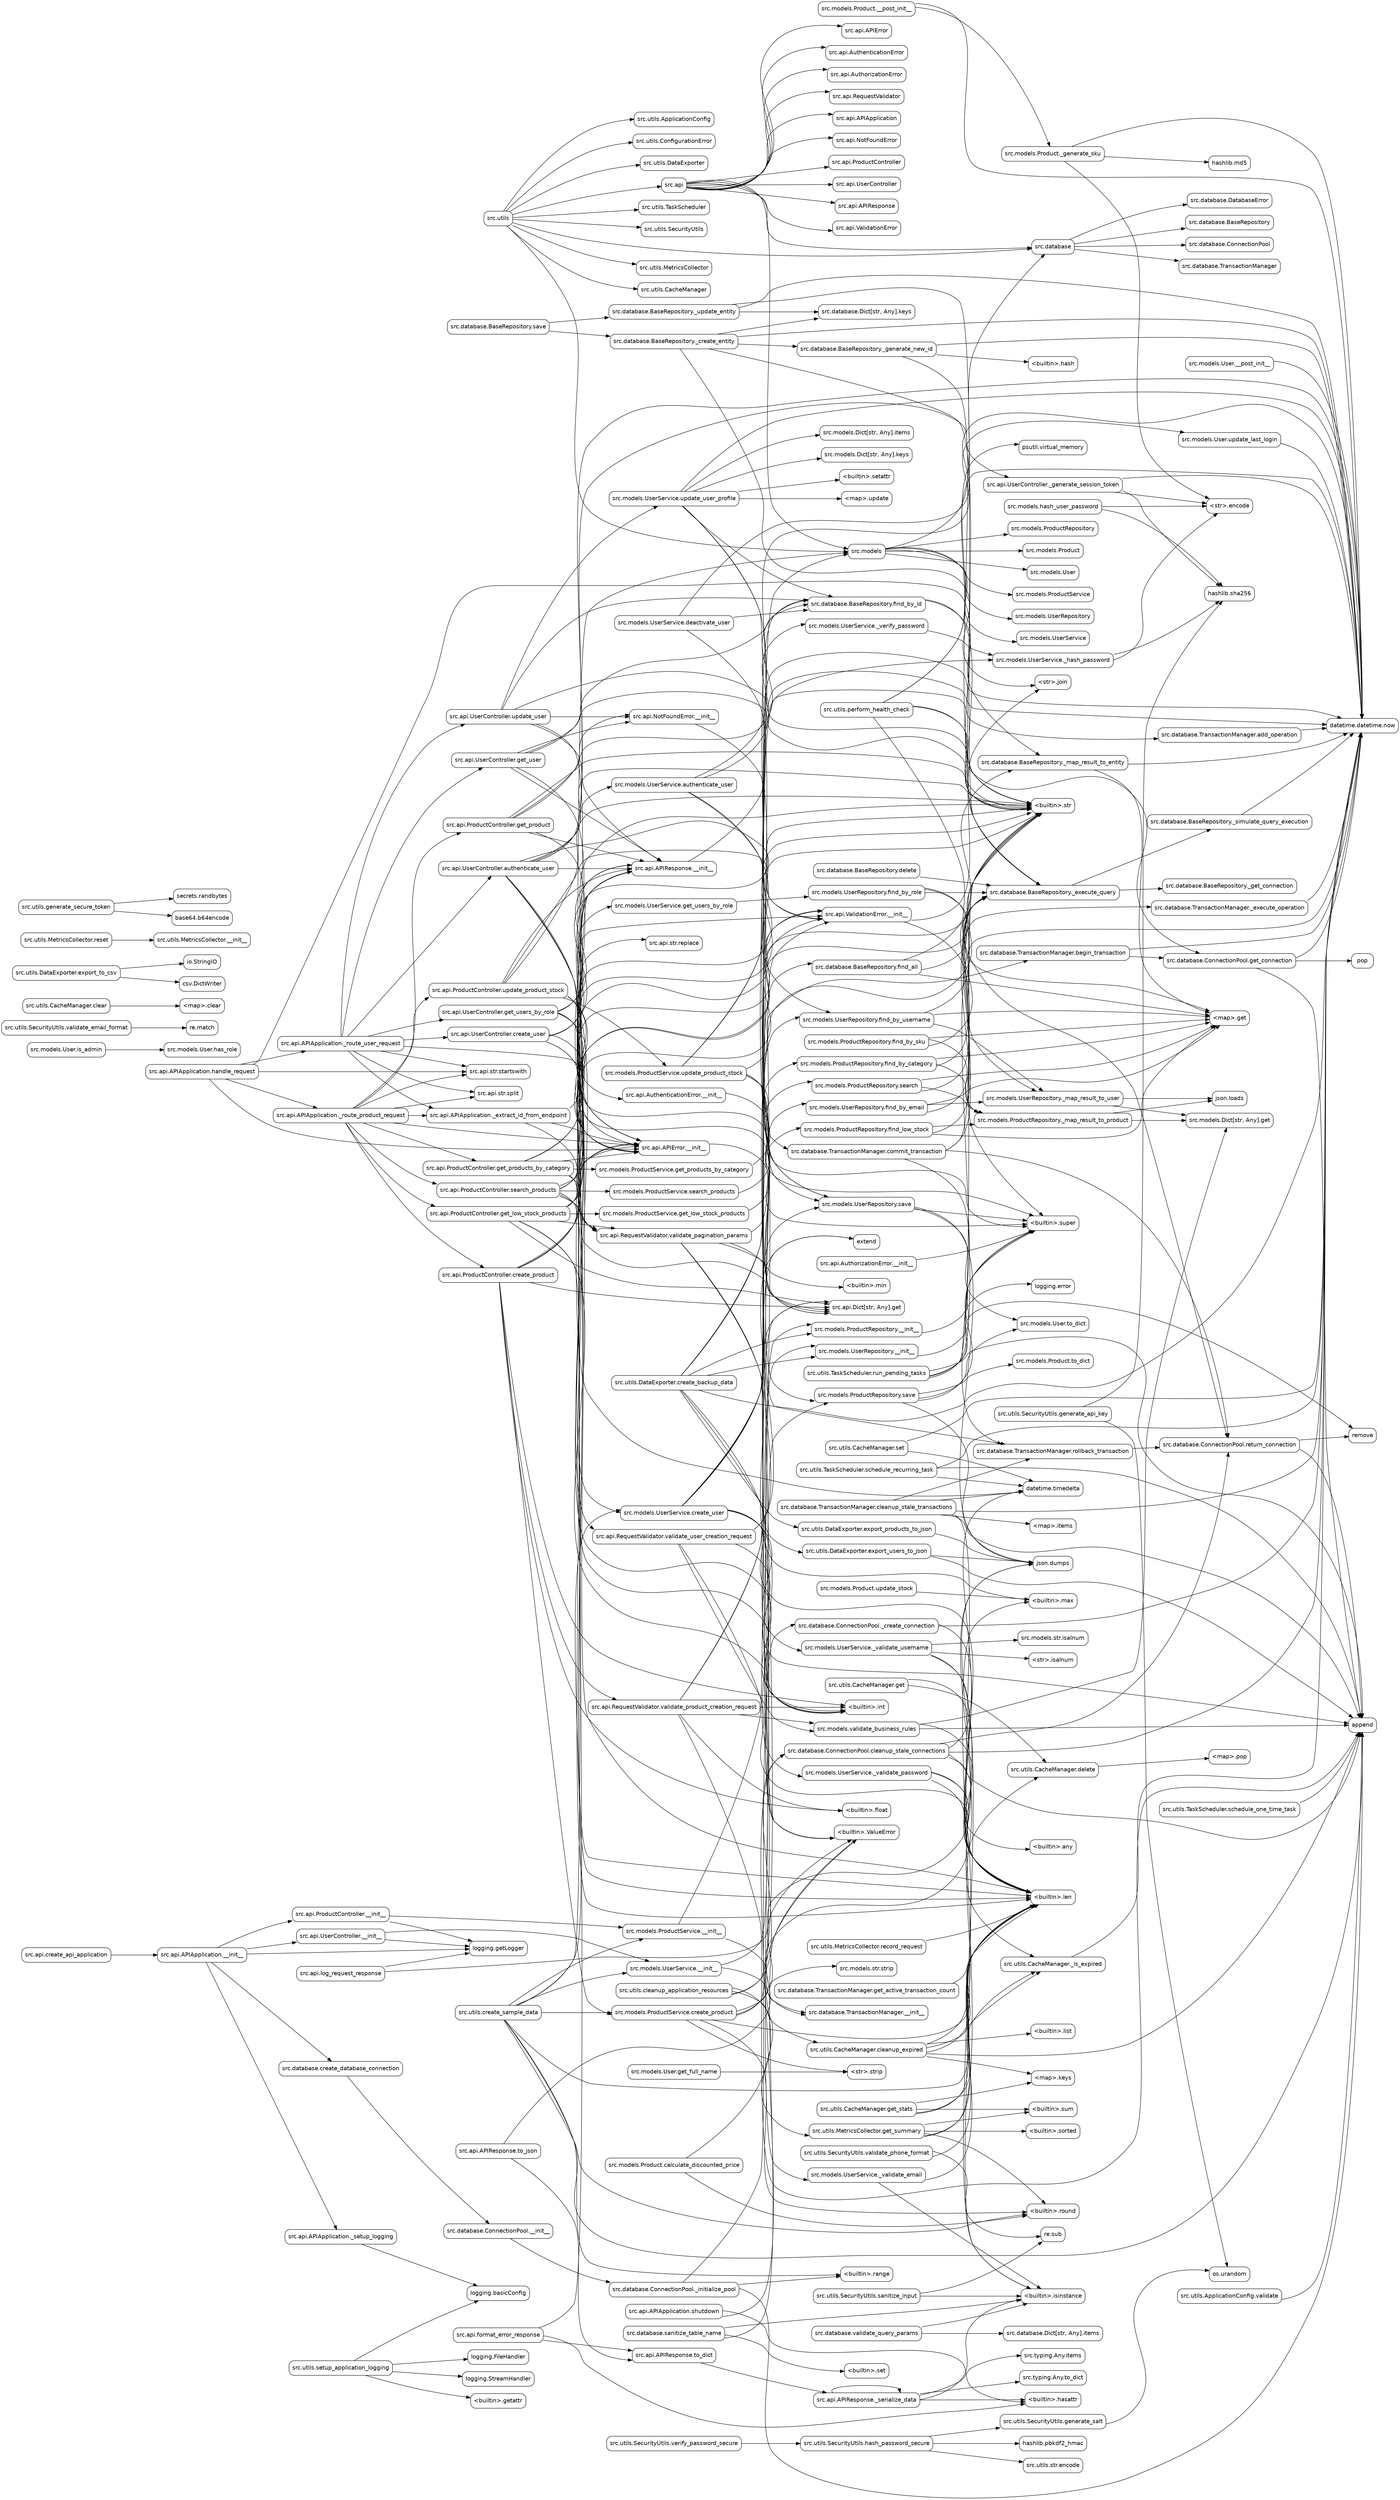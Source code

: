digraph CallGraph {
  rankdir="LR";
  node [shape=box, style=rounded, fontname="Helvetica"];
  edge [fontname="Helvetica"];
  "src.api" -> "src.api.APIApplication";
  "src.api" -> "src.api.NotFoundError";
  "src.api" -> "src.api.ProductController";
  "src.api" -> "src.api.UserController";
  "src.api" -> "src.models";
  "src.api" -> "src.api.APIResponse";
  "src.api" -> "src.api.ValidationError";
  "src.api" -> "src.api.APIError";
  "src.api" -> "src.api.AuthenticationError";
  "src.api" -> "src.api.AuthorizationError";
  "src.api" -> "src.database";
  "src.api" -> "src.api.RequestValidator";
  "src.api.APIError.__init__" -> "<builtin>.super";
  "src.api.ValidationError.__init__" -> "<str>.join";
  "src.api.ValidationError.__init__" -> "<builtin>.super";
  "src.api.NotFoundError.__init__" -> "<builtin>.super";
  "src.api.AuthenticationError.__init__" -> "<builtin>.super";
  "src.api.AuthorizationError.__init__" -> "<builtin>.super";
  "src.api.APIResponse.__init__" -> "datetime.datetime.now";
  "src.api.APIResponse.to_dict" -> "src.api.APIResponse._serialize_data";
  "src.api.APIResponse._serialize_data" -> "src.api.APIResponse._serialize_data";
  "src.api.APIResponse._serialize_data" -> "<builtin>.isinstance";
  "src.api.APIResponse._serialize_data" -> "<builtin>.hasattr";
  "src.api.APIResponse._serialize_data" -> "src.typing.Any.to_dict";
  "src.api.APIResponse._serialize_data" -> "src.typing.Any.items";
  "src.api.APIResponse.to_json" -> "src.api.APIResponse.to_dict";
  "src.api.APIResponse.to_json" -> "json.dumps";
  "src.api.RequestValidator.validate_user_creation_request" -> "extend";
  "src.api.RequestValidator.validate_user_creation_request" -> "append";
  "src.api.RequestValidator.validate_user_creation_request" -> "<builtin>.len";
  "src.api.RequestValidator.validate_user_creation_request" -> "src.models.validate_business_rules";
  "src.api.RequestValidator.validate_user_creation_request" -> "src.api.Dict[str, Any].get";
  "src.api.RequestValidator.validate_product_creation_request" -> "<builtin>.float";
  "src.api.RequestValidator.validate_product_creation_request" -> "src.models.validate_business_rules";
  "src.api.RequestValidator.validate_product_creation_request" -> "extend";
  "src.api.RequestValidator.validate_product_creation_request" -> "append";
  "src.api.RequestValidator.validate_product_creation_request" -> "<builtin>.int";
  "src.api.RequestValidator.validate_product_creation_request" -> "src.api.Dict[str, Any].get";
  "src.api.RequestValidator.validate_pagination_params" -> "src.api.ValidationError.__init__";
  "src.api.RequestValidator.validate_pagination_params" -> "<builtin>.max";
  "src.api.RequestValidator.validate_pagination_params" -> "<builtin>.int";
  "src.api.RequestValidator.validate_pagination_params" -> "<builtin>.min";
  "src.api.RequestValidator.validate_pagination_params" -> "src.api.Dict[str, Any].get";
  "src.api.UserController.__init__" -> "src.models.UserService.__init__";
  "src.api.UserController.__init__" -> "logging.getLogger";
  "src.api.UserController.create_user" -> "src.models.UserService.create_user";
  "src.api.UserController.create_user" -> "src.api.APIResponse.__init__";
  "src.api.UserController.create_user" -> "<builtin>.str";
  "src.api.UserController.create_user" -> "src.api.APIError.__init__";
  "src.api.UserController.create_user" -> "src.api.ValidationError.__init__";
  "src.api.UserController.create_user" -> "src.api.RequestValidator.validate_user_creation_request";
  "src.api.UserController.get_user" -> "src.api.APIResponse.__init__";
  "src.api.UserController.get_user" -> "src.database.BaseRepository.find_by_id";
  "src.api.UserController.get_user" -> "<builtin>.str";
  "src.api.UserController.get_user" -> "src.api.NotFoundError.__init__";
  "src.api.UserController.get_user" -> "src.api.APIError.__init__";
  "src.api.UserController.update_user" -> "src.models.UserService.update_user_profile";
  "src.api.UserController.update_user" -> "src.api.APIResponse.__init__";
  "src.api.UserController.update_user" -> "src.database.BaseRepository.find_by_id";
  "src.api.UserController.update_user" -> "<builtin>.str";
  "src.api.UserController.update_user" -> "src.api.NotFoundError.__init__";
  "src.api.UserController.update_user" -> "src.api.APIError.__init__";
  "src.api.UserController.authenticate_user" -> "datetime.timedelta";
  "src.api.UserController.authenticate_user" -> "src.api.APIResponse.__init__";
  "src.api.UserController.authenticate_user" -> "<builtin>.str";
  "src.api.UserController.authenticate_user" -> "src.api.UserController._generate_session_token";
  "src.api.UserController.authenticate_user" -> "src.models.UserService.authenticate_user";
  "src.api.UserController.authenticate_user" -> "src.api.APIError.__init__";
  "src.api.UserController.authenticate_user" -> "src.api.AuthenticationError.__init__";
  "src.api.UserController.authenticate_user" -> "datetime.datetime.now";
  "src.api.UserController.authenticate_user" -> "src.api.ValidationError.__init__";
  "src.api.UserController.authenticate_user" -> "src.api.Dict[str, Any].get";
  "src.api.UserController.get_users_by_role" -> "src.api.APIResponse.__init__";
  "src.api.UserController.get_users_by_role" -> "src.api.RequestValidator.validate_pagination_params";
  "src.api.UserController.get_users_by_role" -> "src.models.UserService.get_users_by_role";
  "src.api.UserController.get_users_by_role" -> "<builtin>.str";
  "src.api.UserController.get_users_by_role" -> "src.api.APIError.__init__";
  "src.api.UserController.get_users_by_role" -> "<builtin>.len";
  "src.api.UserController._generate_session_token" -> "datetime.datetime.now";
  "src.api.UserController._generate_session_token" -> "hashlib.sha256";
  "src.api.UserController._generate_session_token" -> "<str>.encode";
  "src.api.ProductController.__init__" -> "src.models.ProductService.__init__";
  "src.api.ProductController.__init__" -> "logging.getLogger";
  "src.api.ProductController.create_product" -> "src.api.APIResponse.__init__";
  "src.api.ProductController.create_product" -> "src.models.ProductService.create_product";
  "src.api.ProductController.create_product" -> "<builtin>.str";
  "src.api.ProductController.create_product" -> "<builtin>.float";
  "src.api.ProductController.create_product" -> "src.api.APIError.__init__";
  "src.api.ProductController.create_product" -> "src.api.RequestValidator.validate_product_creation_request";
  "src.api.ProductController.create_product" -> "src.api.ValidationError.__init__";
  "src.api.ProductController.create_product" -> "<builtin>.int";
  "src.api.ProductController.create_product" -> "src.api.Dict[str, Any].get";
  "src.api.ProductController.get_product" -> "src.api.APIResponse.__init__";
  "src.api.ProductController.get_product" -> "src.database.BaseRepository.find_by_id";
  "src.api.ProductController.get_product" -> "<builtin>.str";
  "src.api.ProductController.get_product" -> "src.api.NotFoundError.__init__";
  "src.api.ProductController.get_product" -> "src.api.APIError.__init__";
  "src.api.ProductController.update_product_stock" -> "src.api.APIResponse.__init__";
  "src.api.ProductController.update_product_stock" -> "<builtin>.str";
  "src.api.ProductController.update_product_stock" -> "src.api.APIError.__init__";
  "src.api.ProductController.update_product_stock" -> "src.api.ValidationError.__init__";
  "src.api.ProductController.update_product_stock" -> "src.models.ProductService.update_product_stock";
  "src.api.ProductController.update_product_stock" -> "<builtin>.int";
  "src.api.ProductController.update_product_stock" -> "src.api.Dict[str, Any].get";
  "src.api.ProductController.search_products" -> "src.models.ProductService.search_products";
  "src.api.ProductController.search_products" -> "src.api.APIResponse.__init__";
  "src.api.ProductController.search_products" -> "src.api.RequestValidator.validate_pagination_params";
  "src.api.ProductController.search_products" -> "<builtin>.str";
  "src.api.ProductController.search_products" -> "src.api.APIError.__init__";
  "src.api.ProductController.search_products" -> "src.api.ValidationError.__init__";
  "src.api.ProductController.search_products" -> "<builtin>.len";
  "src.api.ProductController.search_products" -> "src.api.Dict[str, Any].get";
  "src.api.ProductController.get_products_by_category" -> "src.api.APIResponse.__init__";
  "src.api.ProductController.get_products_by_category" -> "src.api.RequestValidator.validate_pagination_params";
  "src.api.ProductController.get_products_by_category" -> "<builtin>.str";
  "src.api.ProductController.get_products_by_category" -> "src.models.ProductService.get_products_by_category";
  "src.api.ProductController.get_products_by_category" -> "src.api.APIError.__init__";
  "src.api.ProductController.get_products_by_category" -> "<builtin>.len";
  "src.api.ProductController.get_low_stock_products" -> "<builtin>.int";
  "src.api.ProductController.get_low_stock_products" -> "src.api.APIResponse.__init__";
  "src.api.ProductController.get_low_stock_products" -> "src.api.RequestValidator.validate_pagination_params";
  "src.api.ProductController.get_low_stock_products" -> "<builtin>.str";
  "src.api.ProductController.get_low_stock_products" -> "src.api.APIError.__init__";
  "src.api.ProductController.get_low_stock_products" -> "src.models.ProductService.get_low_stock_products";
  "src.api.ProductController.get_low_stock_products" -> "src.api.ValidationError.__init__";
  "src.api.ProductController.get_low_stock_products" -> "<builtin>.len";
  "src.api.ProductController.get_low_stock_products" -> "src.api.Dict[str, Any].get";
  "src.api.APIApplication.__init__" -> "src.api.ProductController.__init__";
  "src.api.APIApplication.__init__" -> "logging.getLogger";
  "src.api.APIApplication.__init__" -> "src.api.UserController.__init__";
  "src.api.APIApplication.__init__" -> "src.api.APIApplication._setup_logging";
  "src.api.APIApplication.__init__" -> "src.database.create_database_connection";
  "src.api.APIApplication._setup_logging" -> "logging.basicConfig";
  "src.api.APIApplication.handle_request" -> "src.api.APIApplication._route_user_request";
  "src.api.APIApplication.handle_request" -> "src.api.APIApplication._route_product_request";
  "src.api.APIApplication.handle_request" -> "src.api.APIError.__init__";
  "src.api.APIApplication.handle_request" -> "<builtin>.str";
  "src.api.APIApplication.handle_request" -> "src.api.str.startswith";
  "src.api.APIApplication._route_user_request" -> "src.api.UserController.create_user";
  "src.api.APIApplication._route_user_request" -> "src.api.UserController.get_users_by_role";
  "src.api.APIApplication._route_user_request" -> "src.api.UserController.get_user";
  "src.api.APIApplication._route_user_request" -> "src.api.APIError.__init__";
  "src.api.APIApplication._route_user_request" -> "src.api.UserController.update_user";
  "src.api.APIApplication._route_user_request" -> "src.api.UserController.authenticate_user";
  "src.api.APIApplication._route_user_request" -> "src.api.APIApplication._extract_id_from_endpoint";
  "src.api.APIApplication._route_user_request" -> "src.api.str.startswith";
  "src.api.APIApplication._route_user_request" -> "src.api.str.split";
  "src.api.APIApplication._route_product_request" -> "src.api.ProductController.search_products";
  "src.api.APIApplication._route_product_request" -> "src.api.ProductController.get_low_stock_products";
  "src.api.APIApplication._route_product_request" -> "src.api.ProductController.update_product_stock";
  "src.api.APIApplication._route_product_request" -> "src.api.ProductController.get_product";
  "src.api.APIApplication._route_product_request" -> "src.api.ProductController.create_product";
  "src.api.APIApplication._route_product_request" -> "src.api.APIError.__init__";
  "src.api.APIApplication._route_product_request" -> "src.api.ProductController.get_products_by_category";
  "src.api.APIApplication._route_product_request" -> "src.api.APIApplication._extract_id_from_endpoint";
  "src.api.APIApplication._route_product_request" -> "src.api.str.startswith";
  "src.api.APIApplication._route_product_request" -> "src.api.str.split";
  "src.api.APIApplication._extract_id_from_endpoint" -> "src.api.APIError.__init__";
  "src.api.APIApplication._extract_id_from_endpoint" -> "<builtin>.int";
  "src.api.APIApplication._extract_id_from_endpoint" -> "src.api.str.replace";
  "src.api.APIApplication.shutdown" -> "src.database.ConnectionPool.cleanup_stale_connections";
  "src.api.APIApplication.shutdown" -> "<builtin>.hasattr";
  "src.api.create_api_application" -> "src.api.APIApplication.__init__";
  "src.api.format_error_response" -> "src.api.APIResponse.__init__";
  "src.api.format_error_response" -> "src.api.APIResponse.to_dict";
  "src.api.format_error_response" -> "<builtin>.hasattr";
  "src.api.log_request_response" -> "json.dumps";
  "src.api.log_request_response" -> "logging.getLogger";
  "src.models" -> "src.models.ProductService";
  "src.models" -> "src.models.UserRepository";
  "src.models" -> "src.models.UserService";
  "src.models" -> "src.database";
  "src.models" -> "src.models.ProductRepository";
  "src.models" -> "src.models.Product";
  "src.models" -> "src.models.User";
  "src.models.User.__post_init__" -> "datetime.datetime.now";
  "src.models.User.get_full_name" -> "<str>.strip";
  "src.models.User.is_admin" -> "src.models.User.has_role";
  "src.models.User.update_last_login" -> "datetime.datetime.now";
  "src.models.Product.__post_init__" -> "datetime.datetime.now";
  "src.models.Product.__post_init__" -> "src.models.Product._generate_sku";
  "src.models.Product._generate_sku" -> "datetime.datetime.now";
  "src.models.Product._generate_sku" -> "hashlib.md5";
  "src.models.Product._generate_sku" -> "<str>.encode";
  "src.models.Product.update_stock" -> "<builtin>.max";
  "src.models.Product.calculate_discounted_price" -> "<builtin>.ValueError";
  "src.models.Product.calculate_discounted_price" -> "<builtin>.round";
  "src.models.UserService.__init__" -> "src.database.TransactionManager.__init__";
  "src.models.UserService.__init__" -> "src.models.UserRepository.__init__";
  "src.models.UserService.create_user" -> "src.models.UserService._hash_password";
  "src.models.UserService.create_user" -> "<builtin>.ValueError";
  "src.models.UserService.create_user" -> "src.models.UserService._validate_username";
  "src.models.UserService.create_user" -> "src.models.UserService._validate_email";
  "src.models.UserService.create_user" -> "src.models.UserService._validate_password";
  "src.models.UserService.create_user" -> "src.models.UserRepository.save";
  "src.models.UserService.create_user" -> "src.models.UserRepository.find_by_email";
  "src.models.UserService.create_user" -> "src.models.UserRepository.find_by_username";
  "src.models.UserService.authenticate_user" -> "src.models.User.update_last_login";
  "src.models.UserService.authenticate_user" -> "src.models.UserRepository.save";
  "src.models.UserService.authenticate_user" -> "src.models.UserService._verify_password";
  "src.models.UserService.authenticate_user" -> "src.models.UserRepository.find_by_username";
  "src.models.UserService.update_user_profile" -> "<builtin>.setattr";
  "src.models.UserService.update_user_profile" -> "<map>.update";
  "src.models.UserService.update_user_profile" -> "<builtin>.ValueError";
  "src.models.UserService.update_user_profile" -> "src.database.BaseRepository.find_by_id";
  "src.models.UserService.update_user_profile" -> "datetime.datetime.now";
  "src.models.UserService.update_user_profile" -> "src.models.UserRepository.save";
  "src.models.UserService.update_user_profile" -> "src.models.Dict[str, Any].keys";
  "src.models.UserService.update_user_profile" -> "src.models.Dict[str, Any].items";
  "src.models.UserService.deactivate_user" -> "datetime.datetime.now";
  "src.models.UserService.deactivate_user" -> "src.database.BaseRepository.find_by_id";
  "src.models.UserService.deactivate_user" -> "src.models.UserRepository.save";
  "src.models.UserService.get_users_by_role" -> "src.models.UserRepository.find_by_role";
  "src.models.UserService._validate_username" -> "<builtin>.isinstance";
  "src.models.UserService._validate_username" -> "<str>.isalnum";
  "src.models.UserService._validate_username" -> "<builtin>.len";
  "src.models.UserService._validate_username" -> "src.models.str.isalnum";
  "src.models.UserService._validate_email" -> "<builtin>.isinstance";
  "src.models.UserService._validate_email" -> "<builtin>.len";
  "src.models.UserService._validate_password" -> "<builtin>.isinstance";
  "src.models.UserService._validate_password" -> "<builtin>.len";
  "src.models.UserService._validate_password" -> "<builtin>.any";
  "src.models.UserService._hash_password" -> "hashlib.sha256";
  "src.models.UserService._hash_password" -> "<str>.encode";
  "src.models.UserService._verify_password" -> "src.models.UserService._hash_password";
  "src.models.ProductService.__init__" -> "src.models.ProductRepository.__init__";
  "src.models.ProductService.__init__" -> "src.database.TransactionManager.__init__";
  "src.models.ProductService.create_product" -> "<builtin>.round";
  "src.models.ProductService.create_product" -> "<builtin>.ValueError";
  "src.models.ProductService.create_product" -> "<str>.strip";
  "src.models.ProductService.create_product" -> "<builtin>.len";
  "src.models.ProductService.create_product" -> "src.models.ProductRepository.save";
  "src.models.ProductService.create_product" -> "src.models.str.strip";
  "src.models.ProductService.update_product_stock" -> "src.database.TransactionManager.begin_transaction";
  "src.models.ProductService.update_product_stock" -> "<builtin>.ValueError";
  "src.models.ProductService.update_product_stock" -> "src.database.BaseRepository.find_by_id";
  "src.models.ProductService.update_product_stock" -> "src.database.TransactionManager.rollback_transaction";
  "src.models.ProductService.update_product_stock" -> "src.models.ProductRepository.save";
  "src.models.ProductService.update_product_stock" -> "src.database.TransactionManager.commit_transaction";
  "src.models.ProductService.update_product_stock" -> "datetime.datetime.now";
  "src.models.ProductService.update_product_stock" -> "src.database.TransactionManager.add_operation";
  "src.models.ProductService.get_products_by_category" -> "src.models.ProductRepository.find_by_category";
  "src.models.ProductService.search_products" -> "src.models.ProductRepository.search";
  "src.models.ProductService.get_low_stock_products" -> "src.models.ProductRepository.find_low_stock";
  "src.models.UserRepository.__init__" -> "<builtin>.super";
  "src.models.UserRepository.find_by_username" -> "src.database.BaseRepository._execute_query";
  "src.models.UserRepository.find_by_username" -> "src.models.UserRepository._map_result_to_user";
  "src.models.UserRepository.find_by_username" -> "<map>.get";
  "src.models.UserRepository.find_by_email" -> "src.database.BaseRepository._execute_query";
  "src.models.UserRepository.find_by_email" -> "src.models.UserRepository._map_result_to_user";
  "src.models.UserRepository.find_by_email" -> "<map>.get";
  "src.models.UserRepository.find_by_role" -> "src.database.BaseRepository._execute_query";
  "src.models.UserRepository.find_by_role" -> "src.models.UserRepository._map_result_to_user";
  "src.models.UserRepository.find_by_role" -> "<map>.get";
  "src.models.UserRepository.save" -> "json.dumps";
  "src.models.UserRepository.save" -> "<builtin>.super";
  "src.models.UserRepository.save" -> "src.models.User.to_dict";
  "src.models.UserRepository._map_result_to_user" -> "json.loads";
  "src.models.UserRepository._map_result_to_user" -> "src.models.Dict[str, Any].get";
  "src.models.ProductRepository.__init__" -> "<builtin>.super";
  "src.models.ProductRepository.find_by_category" -> "src.database.BaseRepository._execute_query";
  "src.models.ProductRepository.find_by_category" -> "src.models.ProductRepository._map_result_to_product";
  "src.models.ProductRepository.find_by_category" -> "<map>.get";
  "src.models.ProductRepository.find_by_sku" -> "src.database.BaseRepository._execute_query";
  "src.models.ProductRepository.find_by_sku" -> "src.models.ProductRepository._map_result_to_product";
  "src.models.ProductRepository.find_by_sku" -> "<map>.get";
  "src.models.ProductRepository.search" -> "src.database.BaseRepository._execute_query";
  "src.models.ProductRepository.search" -> "src.models.ProductRepository._map_result_to_product";
  "src.models.ProductRepository.search" -> "<map>.get";
  "src.models.ProductRepository.find_low_stock" -> "src.database.BaseRepository._execute_query";
  "src.models.ProductRepository.find_low_stock" -> "src.models.ProductRepository._map_result_to_product";
  "src.models.ProductRepository.find_low_stock" -> "<map>.get";
  "src.models.ProductRepository.save" -> "json.dumps";
  "src.models.ProductRepository.save" -> "<builtin>.super";
  "src.models.ProductRepository.save" -> "src.models.Product.to_dict";
  "src.models.ProductRepository.save" -> "src.models.User.to_dict";
  "src.models.ProductRepository._map_result_to_product" -> "json.loads";
  "src.models.ProductRepository._map_result_to_product" -> "src.models.Dict[str, Any].get";
  "src.models.hash_user_password" -> "hashlib.sha256";
  "src.models.hash_user_password" -> "<str>.encode";
  "src.models.validate_business_rules" -> "append";
  "src.models.validate_business_rules" -> "<builtin>.len";
  "src.models.validate_business_rules" -> "src.models.Dict[str, Any].get";
  "src.database" -> "src.database.TransactionManager";
  "src.database" -> "src.database.DatabaseError";
  "src.database" -> "src.database.BaseRepository";
  "src.database" -> "src.database.ConnectionPool";
  "src.database.ConnectionPool.__init__" -> "src.database.ConnectionPool._initialize_pool";
  "src.database.ConnectionPool._initialize_pool" -> "src.database.ConnectionPool._create_connection";
  "src.database.ConnectionPool._initialize_pool" -> "append";
  "src.database.ConnectionPool._initialize_pool" -> "<builtin>.range";
  "src.database.ConnectionPool._create_connection" -> "datetime.datetime.now";
  "src.database.ConnectionPool._create_connection" -> "<builtin>.len";
  "src.database.ConnectionPool.get_connection" -> "datetime.datetime.now";
  "src.database.ConnectionPool.get_connection" -> "append";
  "src.database.ConnectionPool.get_connection" -> "pop";
  "src.database.ConnectionPool.return_connection" -> "append";
  "src.database.ConnectionPool.return_connection" -> "remove";
  "src.database.ConnectionPool.cleanup_stale_connections" -> "datetime.timedelta";
  "src.database.ConnectionPool.cleanup_stale_connections" -> "src.database.ConnectionPool.return_connection";
  "src.database.ConnectionPool.cleanup_stale_connections" -> "datetime.datetime.now";
  "src.database.ConnectionPool.cleanup_stale_connections" -> "append";
  "src.database.ConnectionPool.cleanup_stale_connections" -> "<builtin>.len";
  "src.database.BaseRepository._execute_query" -> "src.database.BaseRepository._get_connection";
  "src.database.BaseRepository._execute_query" -> "src.database.BaseRepository._simulate_query_execution";
  "src.database.BaseRepository._simulate_query_execution" -> "datetime.datetime.now";
  "src.database.BaseRepository.find_by_id" -> "src.database.BaseRepository._execute_query";
  "src.database.BaseRepository.find_by_id" -> "src.database.BaseRepository._map_result_to_entity";
  "src.database.BaseRepository.find_all" -> "src.database.BaseRepository._execute_query";
  "src.database.BaseRepository.find_all" -> "src.database.BaseRepository._map_result_to_entity";
  "src.database.BaseRepository.find_all" -> "<map>.get";
  "src.database.BaseRepository.save" -> "src.database.BaseRepository._update_entity";
  "src.database.BaseRepository.save" -> "src.database.BaseRepository._create_entity";
  "src.database.BaseRepository._create_entity" -> "<str>.join";
  "src.database.BaseRepository._create_entity" -> "src.database.BaseRepository._generate_new_id";
  "src.database.BaseRepository._create_entity" -> "src.database.BaseRepository._execute_query";
  "src.database.BaseRepository._create_entity" -> "datetime.datetime.now";
  "src.database.BaseRepository._create_entity" -> "src.database.Dict[str, Any].keys";
  "src.database.BaseRepository._update_entity" -> "src.database.BaseRepository._execute_query";
  "src.database.BaseRepository._update_entity" -> "datetime.datetime.now";
  "src.database.BaseRepository._update_entity" -> "src.database.Dict[str, Any].keys";
  "src.database.BaseRepository.delete" -> "src.database.BaseRepository._execute_query";
  "src.database.BaseRepository._map_result_to_entity" -> "datetime.datetime.now";
  "src.database.BaseRepository._map_result_to_entity" -> "<map>.get";
  "src.database.BaseRepository._generate_new_id" -> "datetime.datetime.now";
  "src.database.BaseRepository._generate_new_id" -> "<builtin>.hash";
  "src.database.BaseRepository._generate_new_id" -> "<builtin>.str";
  "src.database.TransactionManager.begin_transaction" -> "datetime.datetime.now";
  "src.database.TransactionManager.begin_transaction" -> "src.database.ConnectionPool.get_connection";
  "src.database.TransactionManager.add_operation" -> "datetime.datetime.now";
  "src.database.TransactionManager.commit_transaction" -> "src.database.TransactionManager.rollback_transaction";
  "src.database.TransactionManager.commit_transaction" -> "src.database.TransactionManager._execute_operation";
  "src.database.TransactionManager.commit_transaction" -> "src.database.ConnectionPool.return_connection";
  "src.database.TransactionManager.commit_transaction" -> "<builtin>.str";
  "src.database.TransactionManager.rollback_transaction" -> "src.database.ConnectionPool.return_connection";
  "src.database.TransactionManager._execute_operation" -> "datetime.datetime.now";
  "src.database.TransactionManager.get_active_transaction_count" -> "<builtin>.len";
  "src.database.TransactionManager.cleanup_stale_transactions" -> "<map>.items";
  "src.database.TransactionManager.cleanup_stale_transactions" -> "datetime.timedelta";
  "src.database.TransactionManager.cleanup_stale_transactions" -> "src.database.TransactionManager.rollback_transaction";
  "src.database.TransactionManager.cleanup_stale_transactions" -> "datetime.datetime.now";
  "src.database.TransactionManager.cleanup_stale_transactions" -> "append";
  "src.database.TransactionManager.cleanup_stale_transactions" -> "<builtin>.len";
  "src.database.create_database_connection" -> "src.database.ConnectionPool.__init__";
  "src.database.validate_query_params" -> "<builtin>.isinstance";
  "src.database.validate_query_params" -> "src.database.Dict[str, Any].items";
  "src.database.sanitize_table_name" -> "<builtin>.set";
  "src.database.sanitize_table_name" -> "<builtin>.isinstance";
  "src.database.sanitize_table_name" -> "<builtin>.ValueError";
  "src.utils" -> "src.utils.ApplicationConfig";
  "src.utils" -> "src.utils.ConfigurationError";
  "src.utils" -> "src.utils.DataExporter";
  "src.utils" -> "src.models";
  "src.utils" -> "src.utils.TaskScheduler";
  "src.utils" -> "src.api";
  "src.utils" -> "src.utils.SecurityUtils";
  "src.utils" -> "src.database";
  "src.utils" -> "src.utils.MetricsCollector";
  "src.utils" -> "src.utils.CacheManager";
  "src.utils.ApplicationConfig.validate" -> "append";
  "src.utils.SecurityUtils.hash_password_secure" -> "hashlib.pbkdf2_hmac";
  "src.utils.SecurityUtils.hash_password_secure" -> "src.utils.SecurityUtils.generate_salt";
  "src.utils.SecurityUtils.hash_password_secure" -> "src.utils.str.encode";
  "src.utils.SecurityUtils.verify_password_secure" -> "src.utils.SecurityUtils.hash_password_secure";
  "src.utils.SecurityUtils.generate_salt" -> "os.urandom";
  "src.utils.SecurityUtils.generate_api_key" -> "os.urandom";
  "src.utils.SecurityUtils.generate_api_key" -> "hashlib.sha256";
  "src.utils.SecurityUtils.sanitize_input" -> "re.sub";
  "src.utils.SecurityUtils.sanitize_input" -> "<builtin>.isinstance";
  "src.utils.SecurityUtils.validate_email_format" -> "re.match";
  "src.utils.SecurityUtils.validate_phone_format" -> "re.sub";
  "src.utils.SecurityUtils.validate_phone_format" -> "<builtin>.len";
  "src.utils.CacheManager.get" -> "src.utils.CacheManager._is_expired";
  "src.utils.CacheManager.get" -> "src.utils.CacheManager.delete";
  "src.utils.CacheManager.set" -> "datetime.datetime.now";
  "src.utils.CacheManager.set" -> "datetime.timedelta";
  "src.utils.CacheManager.delete" -> "<map>.pop";
  "src.utils.CacheManager.clear" -> "<map>.clear";
  "src.utils.CacheManager._is_expired" -> "datetime.datetime.now";
  "src.utils.CacheManager.cleanup_expired" -> "<map>.keys";
  "src.utils.CacheManager.cleanup_expired" -> "<builtin>.list";
  "src.utils.CacheManager.cleanup_expired" -> "src.utils.CacheManager._is_expired";
  "src.utils.CacheManager.cleanup_expired" -> "append";
  "src.utils.CacheManager.cleanup_expired" -> "src.utils.CacheManager.delete";
  "src.utils.CacheManager.cleanup_expired" -> "<builtin>.len";
  "src.utils.CacheManager.get_stats" -> "<map>.keys";
  "src.utils.CacheManager.get_stats" -> "src.utils.CacheManager._is_expired";
  "src.utils.CacheManager.get_stats" -> "<builtin>.len";
  "src.utils.CacheManager.get_stats" -> "<builtin>.sum";
  "src.utils.DataExporter.export_users_to_json" -> "json.dumps";
  "src.utils.DataExporter.export_users_to_json" -> "append";
  "src.utils.DataExporter.export_products_to_json" -> "json.dumps";
  "src.utils.DataExporter.export_to_csv" -> "io.StringIO";
  "src.utils.DataExporter.export_to_csv" -> "csv.DictWriter";
  "src.utils.DataExporter.create_backup_data" -> "src.utils.DataExporter.export_products_to_json";
  "src.utils.DataExporter.create_backup_data" -> "src.database.BaseRepository.find_all";
  "src.utils.DataExporter.create_backup_data" -> "src.models";
  "src.utils.DataExporter.create_backup_data" -> "src.utils.DataExporter.export_users_to_json";
  "src.utils.DataExporter.create_backup_data" -> "src.models.ProductRepository.__init__";
  "src.utils.DataExporter.create_backup_data" -> "src.models.UserRepository.__init__";
  "src.utils.DataExporter.create_backup_data" -> "datetime.datetime.now";
  "src.utils.DataExporter.create_backup_data" -> "<builtin>.len";
  "src.utils.MetricsCollector.record_request" -> "<builtin>.len";
  "src.utils.MetricsCollector.get_summary" -> "<builtin>.round";
  "src.utils.MetricsCollector.get_summary" -> "<builtin>.len";
  "src.utils.MetricsCollector.get_summary" -> "<builtin>.sum";
  "src.utils.MetricsCollector.get_summary" -> "<builtin>.sorted";
  "src.utils.MetricsCollector.get_summary" -> "<builtin>.max";
  "src.utils.MetricsCollector.reset" -> "src.utils.MetricsCollector.__init__";
  "src.utils.TaskScheduler.schedule_recurring_task" -> "datetime.datetime.now";
  "src.utils.TaskScheduler.schedule_recurring_task" -> "append";
  "src.utils.TaskScheduler.schedule_recurring_task" -> "datetime.timedelta";
  "src.utils.TaskScheduler.schedule_one_time_task" -> "append";
  "src.utils.TaskScheduler.run_pending_tasks" -> "logging.error";
  "src.utils.TaskScheduler.run_pending_tasks" -> "<builtin>.str";
  "src.utils.TaskScheduler.run_pending_tasks" -> "remove";
  "src.utils.TaskScheduler.run_pending_tasks" -> "datetime.datetime.now";
  "src.utils.TaskScheduler.run_pending_tasks" -> "append";
  "src.utils.setup_application_logging" -> "logging.basicConfig";
  "src.utils.setup_application_logging" -> "<builtin>.getattr";
  "src.utils.setup_application_logging" -> "logging.FileHandler";
  "src.utils.setup_application_logging" -> "logging.StreamHandler";
  "src.utils.create_sample_data" -> "<builtin>.round";
  "src.utils.create_sample_data" -> "<builtin>.range";
  "src.utils.create_sample_data" -> "src.models.ProductService.__init__";
  "src.utils.create_sample_data" -> "src.models.UserService.create_user";
  "src.utils.create_sample_data" -> "src.models";
  "src.utils.create_sample_data" -> "src.models.ProductService.create_product";
  "src.utils.create_sample_data" -> "src.models.UserService.__init__";
  "src.utils.create_sample_data" -> "append";
  "src.utils.create_sample_data" -> "<builtin>.len";
  "src.utils.perform_health_check" -> "datetime.datetime.now";
  "src.utils.perform_health_check" -> "psutil.virtual_memory";
  "src.utils.perform_health_check" -> "<builtin>.str";
  "src.utils.perform_health_check" -> "src.database.ConnectionPool.get_connection";
  "src.utils.perform_health_check" -> "src.database.ConnectionPool.return_connection";
  "src.utils.cleanup_application_resources" -> "<builtin>.str";
  "src.utils.cleanup_application_resources" -> "src.database.ConnectionPool.cleanup_stale_connections";
  "src.utils.cleanup_application_resources" -> "src.utils.CacheManager.cleanup_expired";
  "src.utils.cleanup_application_resources" -> "src.utils.MetricsCollector.get_summary";
  "src.utils.generate_secure_token" -> "secrets.randbytes";
  "src.utils.generate_secure_token" -> "base64.b64encode";
}
